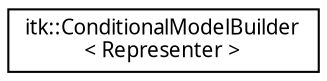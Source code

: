 digraph "Graphical Class Hierarchy"
{
  edge [fontname="FreeSans.ttf",fontsize="10",labelfontname="FreeSans.ttf",labelfontsize="10"];
  node [fontname="FreeSans.ttf",fontsize="10",shape=record];
  rankdir="LR";
  Node1 [label="itk::ConditionalModelBuilder\l\< Representer \>",height=0.2,width=0.4,color="black", fillcolor="white", style="filled",URL="$classitk_1_1ConditionalModelBuilder.html",tooltip="ITK Wrapper for the statismo::PCAModelBuilder class. "];
}
